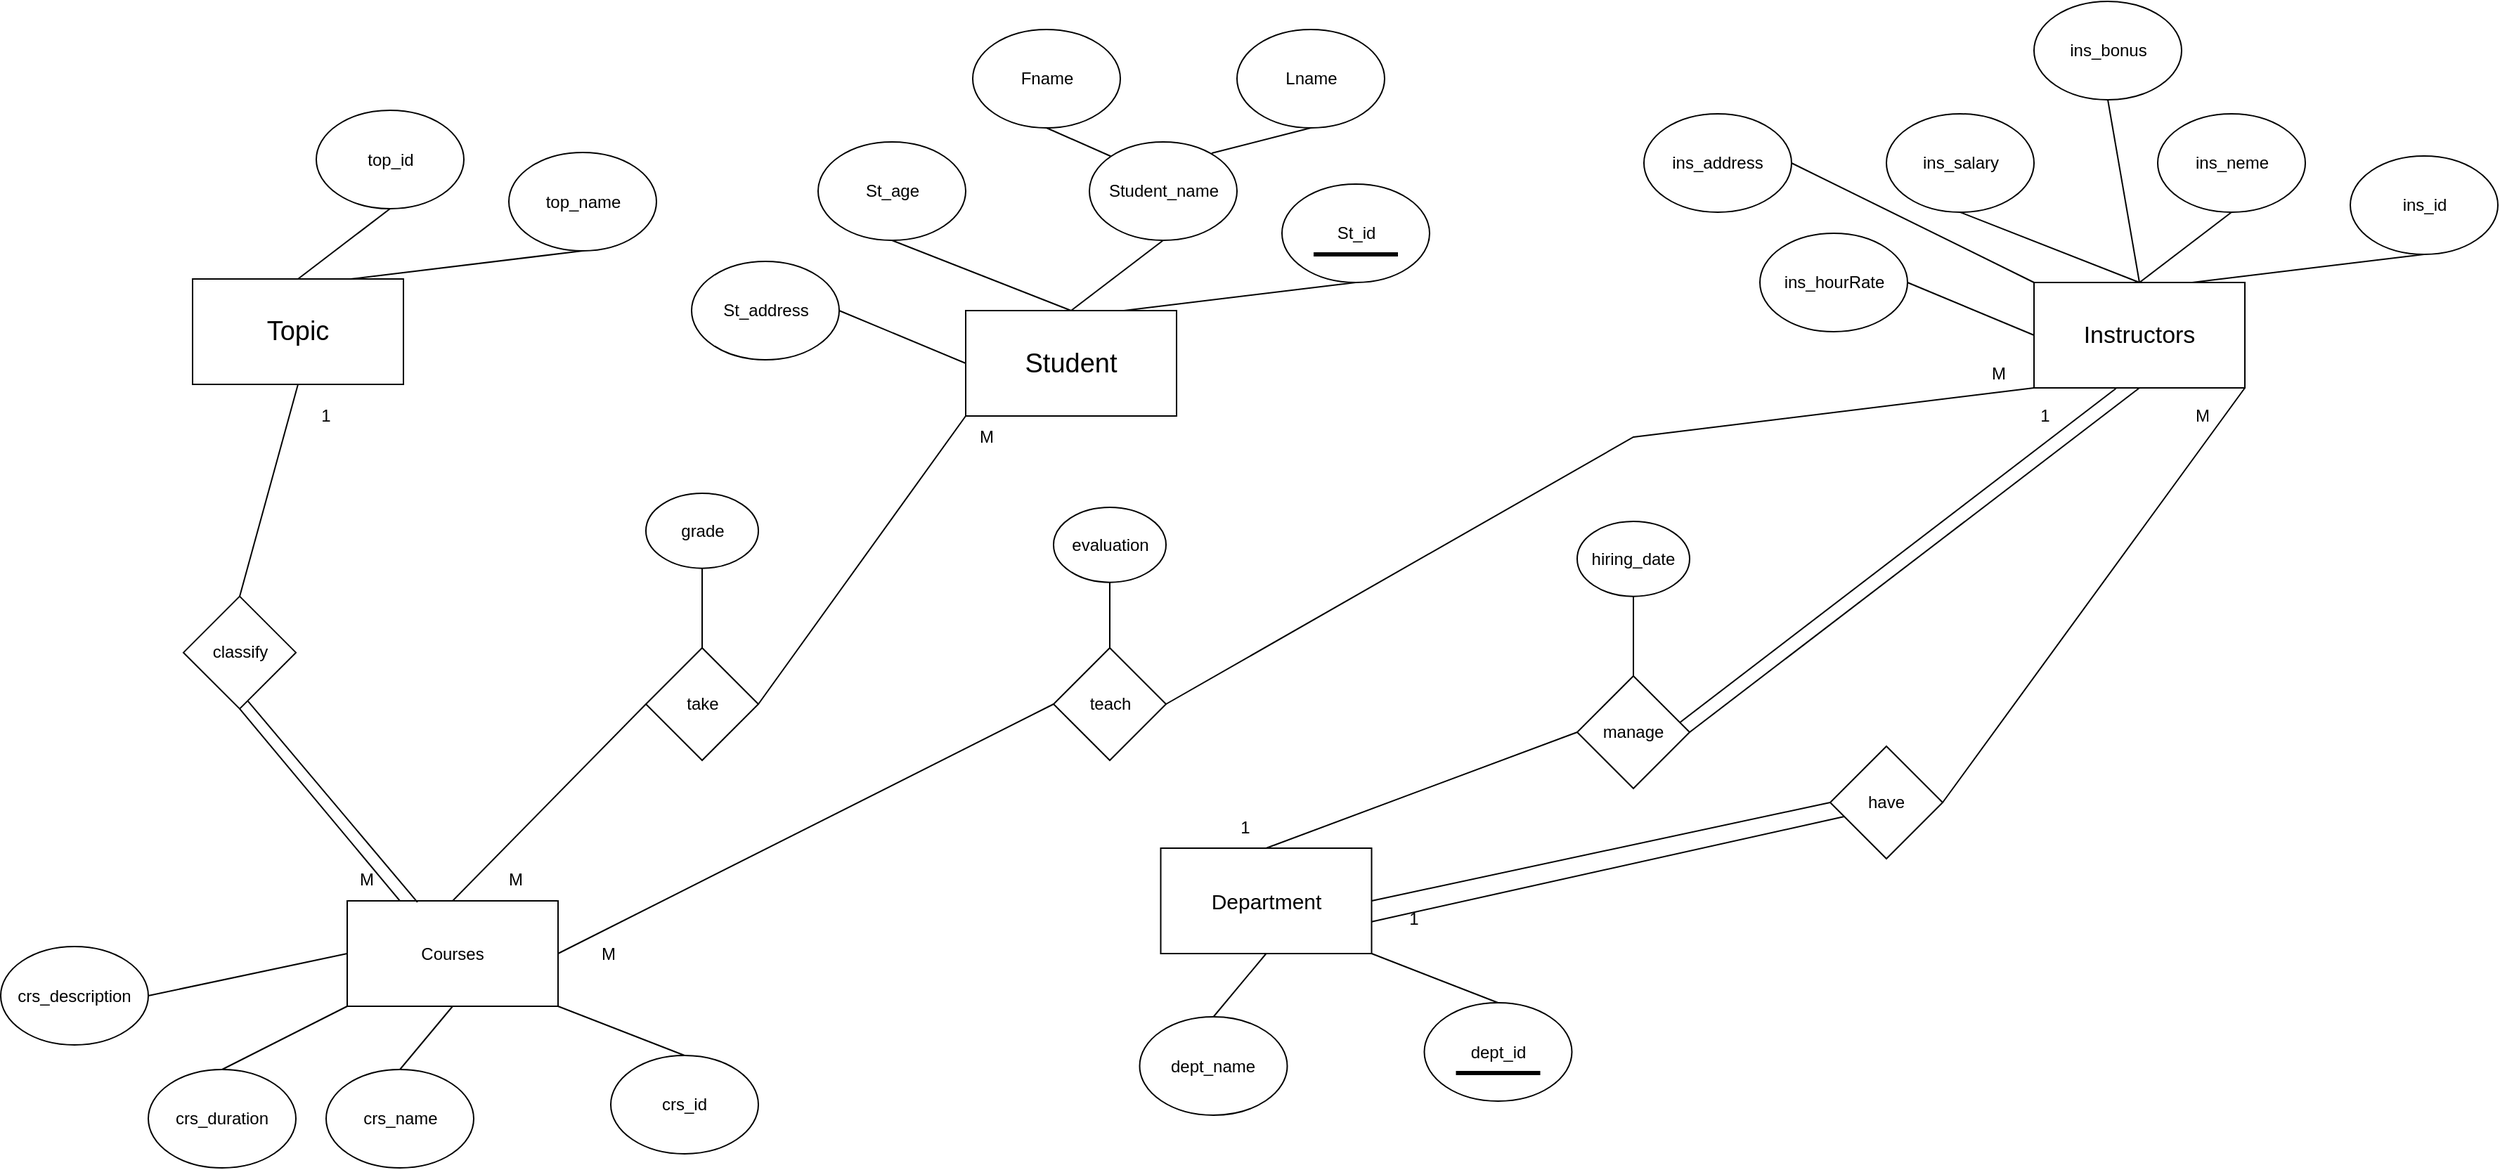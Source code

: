 <mxfile version="24.6.4" type="github">
  <diagram id="R2lEEEUBdFMjLlhIrx00" name="Page-1">
    <mxGraphModel dx="2687" dy="786" grid="1" gridSize="10" guides="1" tooltips="1" connect="1" arrows="1" fold="1" page="1" pageScale="1" pageWidth="850" pageHeight="1100" math="0" shadow="0" extFonts="Permanent Marker^https://fonts.googleapis.com/css?family=Permanent+Marker">
      <root>
        <mxCell id="0" />
        <mxCell id="1" parent="0" />
        <mxCell id="fWSY1Q6uaw1cc-m5c7nQ-1" value="" style="rounded=0;whiteSpace=wrap;html=1;" vertex="1" parent="1">
          <mxGeometry x="300" y="557.5" width="120" height="60" as="geometry" />
        </mxCell>
        <mxCell id="fWSY1Q6uaw1cc-m5c7nQ-2" value="" style="rounded=0;whiteSpace=wrap;html=1;" vertex="1" parent="1">
          <mxGeometry x="285" y="550" width="150" height="75" as="geometry" />
        </mxCell>
        <mxCell id="fWSY1Q6uaw1cc-m5c7nQ-3" value="&lt;font style=&quot;font-size: 19px;&quot;&gt;Student&lt;/font&gt;" style="text;html=1;align=center;verticalAlign=middle;whiteSpace=wrap;rounded=0;strokeWidth=4;" vertex="1" parent="1">
          <mxGeometry x="330" y="572.5" width="60" height="30" as="geometry" />
        </mxCell>
        <mxCell id="fWSY1Q6uaw1cc-m5c7nQ-4" value="" style="ellipse;whiteSpace=wrap;html=1;" vertex="1" parent="1">
          <mxGeometry x="510" y="460" width="105" height="70" as="geometry" />
        </mxCell>
        <mxCell id="fWSY1Q6uaw1cc-m5c7nQ-5" value="St_id" style="text;html=1;align=center;verticalAlign=middle;whiteSpace=wrap;rounded=0;strokeWidth=4;" vertex="1" parent="1">
          <mxGeometry x="532.5" y="480" width="60" height="30" as="geometry" />
        </mxCell>
        <mxCell id="fWSY1Q6uaw1cc-m5c7nQ-6" value="" style="endArrow=none;html=1;rounded=0;entryX=1;entryY=1;entryDx=0;entryDy=0;exitX=0;exitY=1;exitDx=0;exitDy=0;strokeWidth=3;" edge="1" parent="1" source="fWSY1Q6uaw1cc-m5c7nQ-5" target="fWSY1Q6uaw1cc-m5c7nQ-5">
          <mxGeometry width="50" height="50" relative="1" as="geometry">
            <mxPoint x="440" y="610" as="sourcePoint" />
            <mxPoint x="490" y="560" as="targetPoint" />
          </mxGeometry>
        </mxCell>
        <mxCell id="fWSY1Q6uaw1cc-m5c7nQ-10" value="" style="ellipse;whiteSpace=wrap;html=1;" vertex="1" parent="1">
          <mxGeometry x="373" y="430" width="105" height="70" as="geometry" />
        </mxCell>
        <mxCell id="fWSY1Q6uaw1cc-m5c7nQ-11" value="Student_name" style="text;html=1;align=center;verticalAlign=middle;whiteSpace=wrap;rounded=0;strokeWidth=4;" vertex="1" parent="1">
          <mxGeometry x="395.5" y="450" width="60" height="30" as="geometry" />
        </mxCell>
        <mxCell id="fWSY1Q6uaw1cc-m5c7nQ-17" value="" style="ellipse;whiteSpace=wrap;html=1;" vertex="1" parent="1">
          <mxGeometry x="478" y="350" width="105" height="70" as="geometry" />
        </mxCell>
        <mxCell id="fWSY1Q6uaw1cc-m5c7nQ-18" value="Lname" style="text;html=1;align=center;verticalAlign=middle;whiteSpace=wrap;rounded=0;strokeWidth=4;" vertex="1" parent="1">
          <mxGeometry x="500.5" y="370" width="60" height="30" as="geometry" />
        </mxCell>
        <mxCell id="fWSY1Q6uaw1cc-m5c7nQ-19" value="" style="ellipse;whiteSpace=wrap;html=1;" vertex="1" parent="1">
          <mxGeometry x="290" y="350" width="105" height="70" as="geometry" />
        </mxCell>
        <mxCell id="fWSY1Q6uaw1cc-m5c7nQ-20" value="Fname" style="text;html=1;align=center;verticalAlign=middle;whiteSpace=wrap;rounded=0;strokeWidth=4;" vertex="1" parent="1">
          <mxGeometry x="312.5" y="370" width="60" height="30" as="geometry" />
        </mxCell>
        <mxCell id="fWSY1Q6uaw1cc-m5c7nQ-21" value="" style="ellipse;whiteSpace=wrap;html=1;" vertex="1" parent="1">
          <mxGeometry x="180" y="430" width="105" height="70" as="geometry" />
        </mxCell>
        <mxCell id="fWSY1Q6uaw1cc-m5c7nQ-22" value="St_age" style="text;html=1;align=center;verticalAlign=middle;whiteSpace=wrap;rounded=0;strokeWidth=4;" vertex="1" parent="1">
          <mxGeometry x="202.5" y="450" width="60" height="30" as="geometry" />
        </mxCell>
        <mxCell id="fWSY1Q6uaw1cc-m5c7nQ-23" value="" style="ellipse;whiteSpace=wrap;html=1;" vertex="1" parent="1">
          <mxGeometry x="90" y="515" width="105" height="70" as="geometry" />
        </mxCell>
        <mxCell id="fWSY1Q6uaw1cc-m5c7nQ-24" value="St_address" style="text;html=1;align=center;verticalAlign=middle;whiteSpace=wrap;rounded=0;strokeWidth=4;" vertex="1" parent="1">
          <mxGeometry x="112.5" y="535" width="60" height="30" as="geometry" />
        </mxCell>
        <mxCell id="fWSY1Q6uaw1cc-m5c7nQ-25" value="" style="endArrow=none;html=1;rounded=0;entryX=0.5;entryY=1;entryDx=0;entryDy=0;exitX=0.75;exitY=0;exitDx=0;exitDy=0;" edge="1" parent="1" source="fWSY1Q6uaw1cc-m5c7nQ-2" target="fWSY1Q6uaw1cc-m5c7nQ-4">
          <mxGeometry width="50" height="50" relative="1" as="geometry">
            <mxPoint x="440" y="590" as="sourcePoint" />
            <mxPoint x="490" y="540" as="targetPoint" />
          </mxGeometry>
        </mxCell>
        <mxCell id="fWSY1Q6uaw1cc-m5c7nQ-26" value="" style="endArrow=none;html=1;rounded=0;entryX=0.5;entryY=1;entryDx=0;entryDy=0;exitX=0.5;exitY=0;exitDx=0;exitDy=0;" edge="1" parent="1" source="fWSY1Q6uaw1cc-m5c7nQ-2" target="fWSY1Q6uaw1cc-m5c7nQ-10">
          <mxGeometry width="50" height="50" relative="1" as="geometry">
            <mxPoint x="408" y="560" as="sourcePoint" />
            <mxPoint x="573" y="540" as="targetPoint" />
          </mxGeometry>
        </mxCell>
        <mxCell id="fWSY1Q6uaw1cc-m5c7nQ-27" value="" style="endArrow=none;html=1;rounded=0;entryX=0.5;entryY=1;entryDx=0;entryDy=0;exitX=0.5;exitY=0;exitDx=0;exitDy=0;" edge="1" parent="1" source="fWSY1Q6uaw1cc-m5c7nQ-2" target="fWSY1Q6uaw1cc-m5c7nQ-21">
          <mxGeometry width="50" height="50" relative="1" as="geometry">
            <mxPoint x="370" y="560" as="sourcePoint" />
            <mxPoint x="436" y="510" as="targetPoint" />
          </mxGeometry>
        </mxCell>
        <mxCell id="fWSY1Q6uaw1cc-m5c7nQ-28" value="" style="endArrow=none;html=1;rounded=0;entryX=1;entryY=0.5;entryDx=0;entryDy=0;exitX=0;exitY=0.5;exitDx=0;exitDy=0;" edge="1" parent="1" source="fWSY1Q6uaw1cc-m5c7nQ-2" target="fWSY1Q6uaw1cc-m5c7nQ-23">
          <mxGeometry width="50" height="50" relative="1" as="geometry">
            <mxPoint x="360" y="550" as="sourcePoint" />
            <mxPoint x="243" y="510" as="targetPoint" />
          </mxGeometry>
        </mxCell>
        <mxCell id="fWSY1Q6uaw1cc-m5c7nQ-29" value="" style="endArrow=none;html=1;rounded=0;entryX=0.5;entryY=1;entryDx=0;entryDy=0;" edge="1" parent="1" target="fWSY1Q6uaw1cc-m5c7nQ-17">
          <mxGeometry width="50" height="50" relative="1" as="geometry">
            <mxPoint x="460" y="438" as="sourcePoint" />
            <mxPoint x="205" y="560" as="targetPoint" />
          </mxGeometry>
        </mxCell>
        <mxCell id="fWSY1Q6uaw1cc-m5c7nQ-30" value="" style="endArrow=none;html=1;rounded=0;entryX=0.5;entryY=1;entryDx=0;entryDy=0;exitX=0;exitY=0;exitDx=0;exitDy=0;" edge="1" parent="1" source="fWSY1Q6uaw1cc-m5c7nQ-10" target="fWSY1Q6uaw1cc-m5c7nQ-19">
          <mxGeometry width="50" height="50" relative="1" as="geometry">
            <mxPoint x="470" y="448" as="sourcePoint" />
            <mxPoint x="541" y="430" as="targetPoint" />
          </mxGeometry>
        </mxCell>
        <mxCell id="fWSY1Q6uaw1cc-m5c7nQ-31" value="" style="rounded=0;whiteSpace=wrap;html=1;" vertex="1" parent="1">
          <mxGeometry x="438.75" y="940" width="120" height="60" as="geometry" />
        </mxCell>
        <mxCell id="fWSY1Q6uaw1cc-m5c7nQ-32" value="" style="rounded=0;whiteSpace=wrap;html=1;" vertex="1" parent="1">
          <mxGeometry x="423.75" y="932.5" width="150" height="75" as="geometry" />
        </mxCell>
        <mxCell id="fWSY1Q6uaw1cc-m5c7nQ-33" value="&lt;font style=&quot;font-size: 15px;&quot;&gt;Department&lt;/font&gt;" style="text;html=1;align=center;verticalAlign=middle;whiteSpace=wrap;rounded=0;strokeWidth=4;" vertex="1" parent="1">
          <mxGeometry x="468.75" y="955" width="60" height="30" as="geometry" />
        </mxCell>
        <mxCell id="fWSY1Q6uaw1cc-m5c7nQ-46" value="" style="endArrow=none;html=1;rounded=0;entryX=0.5;entryY=0;entryDx=0;entryDy=0;exitX=1;exitY=1;exitDx=0;exitDy=0;" edge="1" parent="1" source="fWSY1Q6uaw1cc-m5c7nQ-32" target="fWSY1Q6uaw1cc-m5c7nQ-52">
          <mxGeometry width="50" height="50" relative="1" as="geometry">
            <mxPoint x="578.75" y="972.5" as="sourcePoint" />
            <mxPoint x="701.25" y="912.5" as="targetPoint" />
          </mxGeometry>
        </mxCell>
        <mxCell id="fWSY1Q6uaw1cc-m5c7nQ-47" value="" style="endArrow=none;html=1;rounded=0;entryX=0.5;entryY=1;entryDx=0;entryDy=0;exitX=0.5;exitY=0;exitDx=0;exitDy=0;" edge="1" parent="1" source="fWSY1Q6uaw1cc-m5c7nQ-55" target="fWSY1Q6uaw1cc-m5c7nQ-32">
          <mxGeometry width="50" height="50" relative="1" as="geometry">
            <mxPoint x="546.75" y="942.5" as="sourcePoint" />
            <mxPoint x="564.25" y="882.5" as="targetPoint" />
          </mxGeometry>
        </mxCell>
        <mxCell id="fWSY1Q6uaw1cc-m5c7nQ-52" value="" style="ellipse;whiteSpace=wrap;html=1;" vertex="1" parent="1">
          <mxGeometry x="611.25" y="1042.5" width="105" height="70" as="geometry" />
        </mxCell>
        <mxCell id="fWSY1Q6uaw1cc-m5c7nQ-53" value="dept_id" style="text;html=1;align=center;verticalAlign=middle;whiteSpace=wrap;rounded=0;strokeWidth=4;" vertex="1" parent="1">
          <mxGeometry x="633.75" y="1062.5" width="60" height="30" as="geometry" />
        </mxCell>
        <mxCell id="fWSY1Q6uaw1cc-m5c7nQ-54" value="" style="endArrow=none;html=1;rounded=0;entryX=1;entryY=1;entryDx=0;entryDy=0;exitX=0;exitY=1;exitDx=0;exitDy=0;strokeWidth=3;" edge="1" parent="1" source="fWSY1Q6uaw1cc-m5c7nQ-53" target="fWSY1Q6uaw1cc-m5c7nQ-53">
          <mxGeometry width="50" height="50" relative="1" as="geometry">
            <mxPoint x="541.25" y="1192.5" as="sourcePoint" />
            <mxPoint x="591.25" y="1142.5" as="targetPoint" />
          </mxGeometry>
        </mxCell>
        <mxCell id="fWSY1Q6uaw1cc-m5c7nQ-55" value="" style="ellipse;whiteSpace=wrap;html=1;" vertex="1" parent="1">
          <mxGeometry x="408.75" y="1052.5" width="105" height="70" as="geometry" />
        </mxCell>
        <mxCell id="fWSY1Q6uaw1cc-m5c7nQ-56" value="dept_name" style="text;html=1;align=center;verticalAlign=middle;whiteSpace=wrap;rounded=0;strokeWidth=4;" vertex="1" parent="1">
          <mxGeometry x="431.25" y="1072.5" width="60" height="30" as="geometry" />
        </mxCell>
        <mxCell id="fWSY1Q6uaw1cc-m5c7nQ-58" value="" style="rounded=0;whiteSpace=wrap;html=1;" vertex="1" parent="1">
          <mxGeometry x="-140" y="977.5" width="120" height="60" as="geometry" />
        </mxCell>
        <mxCell id="fWSY1Q6uaw1cc-m5c7nQ-59" value="" style="rounded=0;whiteSpace=wrap;html=1;" vertex="1" parent="1">
          <mxGeometry x="-155" y="970" width="150" height="75" as="geometry" />
        </mxCell>
        <mxCell id="fWSY1Q6uaw1cc-m5c7nQ-60" value="Courses" style="text;html=1;align=center;verticalAlign=middle;whiteSpace=wrap;rounded=0;strokeWidth=4;" vertex="1" parent="1">
          <mxGeometry x="-110" y="992.5" width="60" height="30" as="geometry" />
        </mxCell>
        <mxCell id="fWSY1Q6uaw1cc-m5c7nQ-61" value="" style="endArrow=none;html=1;rounded=0;entryX=0.5;entryY=0;entryDx=0;entryDy=0;exitX=1;exitY=1;exitDx=0;exitDy=0;" edge="1" parent="1" source="fWSY1Q6uaw1cc-m5c7nQ-59" target="fWSY1Q6uaw1cc-m5c7nQ-63">
          <mxGeometry width="50" height="50" relative="1" as="geometry">
            <mxPoint y="1010" as="sourcePoint" />
            <mxPoint x="122.5" y="950" as="targetPoint" />
          </mxGeometry>
        </mxCell>
        <mxCell id="fWSY1Q6uaw1cc-m5c7nQ-62" value="" style="endArrow=none;html=1;rounded=0;entryX=0.5;entryY=1;entryDx=0;entryDy=0;exitX=0.5;exitY=0;exitDx=0;exitDy=0;" edge="1" parent="1" source="fWSY1Q6uaw1cc-m5c7nQ-66" target="fWSY1Q6uaw1cc-m5c7nQ-59">
          <mxGeometry width="50" height="50" relative="1" as="geometry">
            <mxPoint x="-32" y="980" as="sourcePoint" />
            <mxPoint x="-14.5" y="920" as="targetPoint" />
          </mxGeometry>
        </mxCell>
        <mxCell id="fWSY1Q6uaw1cc-m5c7nQ-63" value="" style="ellipse;whiteSpace=wrap;html=1;" vertex="1" parent="1">
          <mxGeometry x="32.5" y="1080" width="105" height="70" as="geometry" />
        </mxCell>
        <mxCell id="fWSY1Q6uaw1cc-m5c7nQ-64" value="crs_id" style="text;html=1;align=center;verticalAlign=middle;whiteSpace=wrap;rounded=0;strokeWidth=4;" vertex="1" parent="1">
          <mxGeometry x="55" y="1100" width="60" height="30" as="geometry" />
        </mxCell>
        <mxCell id="fWSY1Q6uaw1cc-m5c7nQ-66" value="" style="ellipse;whiteSpace=wrap;html=1;" vertex="1" parent="1">
          <mxGeometry x="-170" y="1090" width="105" height="70" as="geometry" />
        </mxCell>
        <mxCell id="fWSY1Q6uaw1cc-m5c7nQ-67" value="crs_name" style="text;html=1;align=center;verticalAlign=middle;whiteSpace=wrap;rounded=0;strokeWidth=4;" vertex="1" parent="1">
          <mxGeometry x="-147.5" y="1110" width="60" height="30" as="geometry" />
        </mxCell>
        <mxCell id="fWSY1Q6uaw1cc-m5c7nQ-68" value="" style="ellipse;whiteSpace=wrap;html=1;" vertex="1" parent="1">
          <mxGeometry x="-296.5" y="1090" width="105" height="70" as="geometry" />
        </mxCell>
        <mxCell id="fWSY1Q6uaw1cc-m5c7nQ-69" value="crs_duration" style="text;html=1;align=center;verticalAlign=middle;whiteSpace=wrap;rounded=0;strokeWidth=4;" vertex="1" parent="1">
          <mxGeometry x="-274" y="1110" width="60" height="30" as="geometry" />
        </mxCell>
        <mxCell id="fWSY1Q6uaw1cc-m5c7nQ-70" value="" style="ellipse;whiteSpace=wrap;html=1;" vertex="1" parent="1">
          <mxGeometry x="-401.5" y="1002.5" width="105" height="70" as="geometry" />
        </mxCell>
        <mxCell id="fWSY1Q6uaw1cc-m5c7nQ-71" value="crs_description" style="text;html=1;align=center;verticalAlign=middle;whiteSpace=wrap;rounded=0;strokeWidth=4;" vertex="1" parent="1">
          <mxGeometry x="-379" y="1022.5" width="60" height="30" as="geometry" />
        </mxCell>
        <mxCell id="fWSY1Q6uaw1cc-m5c7nQ-72" value="" style="endArrow=none;html=1;rounded=0;entryX=0;entryY=1;entryDx=0;entryDy=0;exitX=0.5;exitY=0;exitDx=0;exitDy=0;" edge="1" parent="1" source="fWSY1Q6uaw1cc-m5c7nQ-68" target="fWSY1Q6uaw1cc-m5c7nQ-59">
          <mxGeometry width="50" height="50" relative="1" as="geometry">
            <mxPoint x="-107" y="1100" as="sourcePoint" />
            <mxPoint x="-70" y="1055" as="targetPoint" />
          </mxGeometry>
        </mxCell>
        <mxCell id="fWSY1Q6uaw1cc-m5c7nQ-73" value="" style="endArrow=none;html=1;rounded=0;entryX=0;entryY=0.5;entryDx=0;entryDy=0;exitX=1;exitY=0.5;exitDx=0;exitDy=0;" edge="1" parent="1" source="fWSY1Q6uaw1cc-m5c7nQ-70" target="fWSY1Q6uaw1cc-m5c7nQ-59">
          <mxGeometry width="50" height="50" relative="1" as="geometry">
            <mxPoint x="-234" y="1100" as="sourcePoint" />
            <mxPoint x="-145" y="1055" as="targetPoint" />
          </mxGeometry>
        </mxCell>
        <mxCell id="fWSY1Q6uaw1cc-m5c7nQ-74" value="take" style="rhombus;whiteSpace=wrap;html=1;" vertex="1" parent="1">
          <mxGeometry x="57.5" y="790" width="80" height="80" as="geometry" />
        </mxCell>
        <mxCell id="fWSY1Q6uaw1cc-m5c7nQ-75" value="" style="endArrow=none;html=1;rounded=0;entryX=0;entryY=1;entryDx=0;entryDy=0;exitX=1;exitY=0.5;exitDx=0;exitDy=0;" edge="1" parent="1" source="fWSY1Q6uaw1cc-m5c7nQ-74" target="fWSY1Q6uaw1cc-m5c7nQ-2">
          <mxGeometry width="50" height="50" relative="1" as="geometry">
            <mxPoint x="-20" y="880" as="sourcePoint" />
            <mxPoint x="121" y="850" as="targetPoint" />
          </mxGeometry>
        </mxCell>
        <mxCell id="fWSY1Q6uaw1cc-m5c7nQ-76" value="" style="endArrow=none;html=1;rounded=0;exitX=0.5;exitY=0;exitDx=0;exitDy=0;entryX=0;entryY=0.5;entryDx=0;entryDy=0;" edge="1" parent="1" source="fWSY1Q6uaw1cc-m5c7nQ-59" target="fWSY1Q6uaw1cc-m5c7nQ-74">
          <mxGeometry width="50" height="50" relative="1" as="geometry">
            <mxPoint x="148" y="840" as="sourcePoint" />
            <mxPoint x="60" y="830" as="targetPoint" />
          </mxGeometry>
        </mxCell>
        <mxCell id="fWSY1Q6uaw1cc-m5c7nQ-77" value="M" style="text;html=1;align=center;verticalAlign=middle;whiteSpace=wrap;rounded=0;" vertex="1" parent="1">
          <mxGeometry x="-65" y="940" width="60" height="30" as="geometry" />
        </mxCell>
        <mxCell id="fWSY1Q6uaw1cc-m5c7nQ-78" value="M" style="text;html=1;align=center;verticalAlign=middle;whiteSpace=wrap;rounded=0;" vertex="1" parent="1">
          <mxGeometry x="270" y="625" width="60" height="30" as="geometry" />
        </mxCell>
        <mxCell id="fWSY1Q6uaw1cc-m5c7nQ-79" value="" style="endArrow=none;html=1;rounded=0;entryX=0.5;entryY=0;entryDx=0;entryDy=0;exitX=0.5;exitY=1;exitDx=0;exitDy=0;" edge="1" parent="1" source="fWSY1Q6uaw1cc-m5c7nQ-80" target="fWSY1Q6uaw1cc-m5c7nQ-74">
          <mxGeometry width="50" height="50" relative="1" as="geometry">
            <mxPoint x="98" y="740" as="sourcePoint" />
            <mxPoint x="-225" y="1068" as="targetPoint" />
          </mxGeometry>
        </mxCell>
        <mxCell id="fWSY1Q6uaw1cc-m5c7nQ-80" value="grade" style="ellipse;whiteSpace=wrap;html=1;" vertex="1" parent="1">
          <mxGeometry x="57.5" y="680" width="80" height="53.33" as="geometry" />
        </mxCell>
        <mxCell id="fWSY1Q6uaw1cc-m5c7nQ-84" value="" style="rounded=0;whiteSpace=wrap;html=1;" vertex="1" parent="1">
          <mxGeometry x="1060" y="537.5" width="120" height="60" as="geometry" />
        </mxCell>
        <mxCell id="fWSY1Q6uaw1cc-m5c7nQ-85" value="" style="rounded=0;whiteSpace=wrap;html=1;" vertex="1" parent="1">
          <mxGeometry x="1045" y="530" width="150" height="75" as="geometry" />
        </mxCell>
        <mxCell id="fWSY1Q6uaw1cc-m5c7nQ-86" value="&lt;font style=&quot;font-size: 17px;&quot;&gt;Instructors&lt;/font&gt;" style="text;html=1;align=center;verticalAlign=middle;whiteSpace=wrap;rounded=0;strokeWidth=4;" vertex="1" parent="1">
          <mxGeometry x="1090" y="552.5" width="60" height="30" as="geometry" />
        </mxCell>
        <mxCell id="fWSY1Q6uaw1cc-m5c7nQ-87" value="" style="ellipse;whiteSpace=wrap;html=1;" vertex="1" parent="1">
          <mxGeometry x="1270" y="440" width="105" height="70" as="geometry" />
        </mxCell>
        <mxCell id="fWSY1Q6uaw1cc-m5c7nQ-88" value="ins_id" style="text;html=1;align=center;verticalAlign=middle;whiteSpace=wrap;rounded=0;strokeWidth=4;" vertex="1" parent="1">
          <mxGeometry x="1292.5" y="460" width="60" height="30" as="geometry" />
        </mxCell>
        <mxCell id="fWSY1Q6uaw1cc-m5c7nQ-90" value="" style="ellipse;whiteSpace=wrap;html=1;" vertex="1" parent="1">
          <mxGeometry x="1133" y="410" width="105" height="70" as="geometry" />
        </mxCell>
        <mxCell id="fWSY1Q6uaw1cc-m5c7nQ-91" value="ins_neme" style="text;html=1;align=center;verticalAlign=middle;whiteSpace=wrap;rounded=0;strokeWidth=4;" vertex="1" parent="1">
          <mxGeometry x="1155.5" y="430" width="60" height="30" as="geometry" />
        </mxCell>
        <mxCell id="fWSY1Q6uaw1cc-m5c7nQ-96" value="" style="ellipse;whiteSpace=wrap;html=1;" vertex="1" parent="1">
          <mxGeometry x="940" y="410" width="105" height="70" as="geometry" />
        </mxCell>
        <mxCell id="fWSY1Q6uaw1cc-m5c7nQ-97" value="ins_salary" style="text;html=1;align=center;verticalAlign=middle;whiteSpace=wrap;rounded=0;strokeWidth=4;" vertex="1" parent="1">
          <mxGeometry x="962.5" y="430" width="60" height="30" as="geometry" />
        </mxCell>
        <mxCell id="fWSY1Q6uaw1cc-m5c7nQ-98" value="" style="ellipse;whiteSpace=wrap;html=1;" vertex="1" parent="1">
          <mxGeometry x="850" y="495" width="105" height="70" as="geometry" />
        </mxCell>
        <mxCell id="fWSY1Q6uaw1cc-m5c7nQ-99" value="ins_hourRate" style="text;html=1;align=center;verticalAlign=middle;whiteSpace=wrap;rounded=0;strokeWidth=4;" vertex="1" parent="1">
          <mxGeometry x="872.5" y="515" width="60" height="30" as="geometry" />
        </mxCell>
        <mxCell id="fWSY1Q6uaw1cc-m5c7nQ-100" value="" style="endArrow=none;html=1;rounded=0;entryX=0.5;entryY=1;entryDx=0;entryDy=0;exitX=0.75;exitY=0;exitDx=0;exitDy=0;" edge="1" parent="1" source="fWSY1Q6uaw1cc-m5c7nQ-85" target="fWSY1Q6uaw1cc-m5c7nQ-87">
          <mxGeometry width="50" height="50" relative="1" as="geometry">
            <mxPoint x="1200" y="570" as="sourcePoint" />
            <mxPoint x="1250" y="520" as="targetPoint" />
          </mxGeometry>
        </mxCell>
        <mxCell id="fWSY1Q6uaw1cc-m5c7nQ-101" value="" style="endArrow=none;html=1;rounded=0;entryX=0.5;entryY=1;entryDx=0;entryDy=0;exitX=0.5;exitY=0;exitDx=0;exitDy=0;" edge="1" parent="1" source="fWSY1Q6uaw1cc-m5c7nQ-85" target="fWSY1Q6uaw1cc-m5c7nQ-90">
          <mxGeometry width="50" height="50" relative="1" as="geometry">
            <mxPoint x="1168" y="540" as="sourcePoint" />
            <mxPoint x="1333" y="520" as="targetPoint" />
          </mxGeometry>
        </mxCell>
        <mxCell id="fWSY1Q6uaw1cc-m5c7nQ-102" value="" style="endArrow=none;html=1;rounded=0;entryX=0.5;entryY=1;entryDx=0;entryDy=0;exitX=0.5;exitY=0;exitDx=0;exitDy=0;" edge="1" parent="1" source="fWSY1Q6uaw1cc-m5c7nQ-85" target="fWSY1Q6uaw1cc-m5c7nQ-96">
          <mxGeometry width="50" height="50" relative="1" as="geometry">
            <mxPoint x="1130" y="540" as="sourcePoint" />
            <mxPoint x="1196" y="490" as="targetPoint" />
          </mxGeometry>
        </mxCell>
        <mxCell id="fWSY1Q6uaw1cc-m5c7nQ-103" value="" style="endArrow=none;html=1;rounded=0;entryX=1;entryY=0.5;entryDx=0;entryDy=0;exitX=0;exitY=0.5;exitDx=0;exitDy=0;" edge="1" parent="1" source="fWSY1Q6uaw1cc-m5c7nQ-85" target="fWSY1Q6uaw1cc-m5c7nQ-98">
          <mxGeometry width="50" height="50" relative="1" as="geometry">
            <mxPoint x="1120" y="530" as="sourcePoint" />
            <mxPoint x="1003" y="490" as="targetPoint" />
          </mxGeometry>
        </mxCell>
        <mxCell id="fWSY1Q6uaw1cc-m5c7nQ-107" value="" style="ellipse;whiteSpace=wrap;html=1;" vertex="1" parent="1">
          <mxGeometry x="1045" y="330" width="105" height="70" as="geometry" />
        </mxCell>
        <mxCell id="fWSY1Q6uaw1cc-m5c7nQ-108" value="ins_bonus" style="text;html=1;align=center;verticalAlign=middle;whiteSpace=wrap;rounded=0;strokeWidth=4;" vertex="1" parent="1">
          <mxGeometry x="1067.5" y="350" width="60" height="30" as="geometry" />
        </mxCell>
        <mxCell id="fWSY1Q6uaw1cc-m5c7nQ-109" value="" style="ellipse;whiteSpace=wrap;html=1;" vertex="1" parent="1">
          <mxGeometry x="767.5" y="410" width="105" height="70" as="geometry" />
        </mxCell>
        <mxCell id="fWSY1Q6uaw1cc-m5c7nQ-110" value="ins_address" style="text;html=1;align=center;verticalAlign=middle;whiteSpace=wrap;rounded=0;strokeWidth=4;" vertex="1" parent="1">
          <mxGeometry x="790" y="430" width="60" height="30" as="geometry" />
        </mxCell>
        <mxCell id="fWSY1Q6uaw1cc-m5c7nQ-111" value="" style="endArrow=none;html=1;rounded=0;entryX=0.5;entryY=1;entryDx=0;entryDy=0;exitX=0.5;exitY=0;exitDx=0;exitDy=0;" edge="1" parent="1" source="fWSY1Q6uaw1cc-m5c7nQ-85" target="fWSY1Q6uaw1cc-m5c7nQ-107">
          <mxGeometry width="50" height="50" relative="1" as="geometry">
            <mxPoint x="1130" y="540" as="sourcePoint" />
            <mxPoint x="1003" y="490" as="targetPoint" />
          </mxGeometry>
        </mxCell>
        <mxCell id="fWSY1Q6uaw1cc-m5c7nQ-112" value="" style="endArrow=none;html=1;rounded=0;entryX=1;entryY=0.5;entryDx=0;entryDy=0;exitX=0;exitY=0;exitDx=0;exitDy=0;" edge="1" parent="1" source="fWSY1Q6uaw1cc-m5c7nQ-85" target="fWSY1Q6uaw1cc-m5c7nQ-109">
          <mxGeometry width="50" height="50" relative="1" as="geometry">
            <mxPoint x="1020" y="520" as="sourcePoint" />
            <mxPoint x="1108" y="410" as="targetPoint" />
          </mxGeometry>
        </mxCell>
        <mxCell id="fWSY1Q6uaw1cc-m5c7nQ-113" value="manage" style="rhombus;whiteSpace=wrap;html=1;" vertex="1" parent="1">
          <mxGeometry x="720" y="810" width="80" height="80" as="geometry" />
        </mxCell>
        <mxCell id="fWSY1Q6uaw1cc-m5c7nQ-114" value="" style="endArrow=none;html=1;rounded=0;entryX=0;entryY=0.5;entryDx=0;entryDy=0;exitX=0.5;exitY=0;exitDx=0;exitDy=0;" edge="1" parent="1" source="fWSY1Q6uaw1cc-m5c7nQ-32" target="fWSY1Q6uaw1cc-m5c7nQ-113">
          <mxGeometry width="50" height="50" relative="1" as="geometry">
            <mxPoint x="370" y="1160" as="sourcePoint" />
            <mxPoint x="408" y="1115" as="targetPoint" />
          </mxGeometry>
        </mxCell>
        <mxCell id="fWSY1Q6uaw1cc-m5c7nQ-119" value="" style="endArrow=none;html=1;rounded=0;entryX=0.5;entryY=1;entryDx=0;entryDy=0;exitX=1;exitY=0.5;exitDx=0;exitDy=0;" edge="1" parent="1" source="fWSY1Q6uaw1cc-m5c7nQ-113" target="fWSY1Q6uaw1cc-m5c7nQ-85">
          <mxGeometry width="50" height="50" relative="1" as="geometry">
            <mxPoint x="408" y="1040" as="sourcePoint" />
            <mxPoint x="730" y="860" as="targetPoint" />
          </mxGeometry>
        </mxCell>
        <mxCell id="fWSY1Q6uaw1cc-m5c7nQ-120" value="" style="endArrow=none;html=1;rounded=0;entryX=0.389;entryY=1.005;entryDx=0;entryDy=0;exitX=0.915;exitY=0.412;exitDx=0;exitDy=0;exitPerimeter=0;entryPerimeter=0;" edge="1" parent="1" source="fWSY1Q6uaw1cc-m5c7nQ-113" target="fWSY1Q6uaw1cc-m5c7nQ-85">
          <mxGeometry width="50" height="50" relative="1" as="geometry">
            <mxPoint x="790" y="845" as="sourcePoint" />
            <mxPoint x="1110" y="600" as="targetPoint" />
          </mxGeometry>
        </mxCell>
        <mxCell id="fWSY1Q6uaw1cc-m5c7nQ-121" value="hiring_date" style="ellipse;whiteSpace=wrap;html=1;" vertex="1" parent="1">
          <mxGeometry x="720" y="700" width="80" height="53.33" as="geometry" />
        </mxCell>
        <mxCell id="fWSY1Q6uaw1cc-m5c7nQ-122" value="" style="endArrow=none;html=1;rounded=0;entryX=0.5;entryY=1;entryDx=0;entryDy=0;" edge="1" parent="1" source="fWSY1Q6uaw1cc-m5c7nQ-113" target="fWSY1Q6uaw1cc-m5c7nQ-121">
          <mxGeometry width="50" height="50" relative="1" as="geometry">
            <mxPoint x="408" y="1040" as="sourcePoint" />
            <mxPoint x="730" y="860" as="targetPoint" />
          </mxGeometry>
        </mxCell>
        <mxCell id="fWSY1Q6uaw1cc-m5c7nQ-123" value="teach" style="rhombus;whiteSpace=wrap;html=1;" vertex="1" parent="1">
          <mxGeometry x="347.5" y="790" width="80" height="80" as="geometry" />
        </mxCell>
        <mxCell id="fWSY1Q6uaw1cc-m5c7nQ-124" value="" style="endArrow=none;html=1;rounded=0;entryX=0;entryY=0.5;entryDx=0;entryDy=0;exitX=1;exitY=0.5;exitDx=0;exitDy=0;" edge="1" parent="1" source="fWSY1Q6uaw1cc-m5c7nQ-59" target="fWSY1Q6uaw1cc-m5c7nQ-123">
          <mxGeometry width="50" height="50" relative="1" as="geometry">
            <mxPoint x="408" y="1040" as="sourcePoint" />
            <mxPoint x="730" y="860" as="targetPoint" />
          </mxGeometry>
        </mxCell>
        <mxCell id="fWSY1Q6uaw1cc-m5c7nQ-125" value="" style="endArrow=none;html=1;rounded=0;entryX=0;entryY=1;entryDx=0;entryDy=0;exitX=1;exitY=0.5;exitDx=0;exitDy=0;" edge="1" parent="1" source="fWSY1Q6uaw1cc-m5c7nQ-123" target="fWSY1Q6uaw1cc-m5c7nQ-85">
          <mxGeometry width="50" height="50" relative="1" as="geometry">
            <mxPoint x="-75" y="1068" as="sourcePoint" />
            <mxPoint x="358" y="840" as="targetPoint" />
            <Array as="points">
              <mxPoint x="760" y="640" />
            </Array>
          </mxGeometry>
        </mxCell>
        <mxCell id="fWSY1Q6uaw1cc-m5c7nQ-126" value="evaluation" style="ellipse;whiteSpace=wrap;html=1;" vertex="1" parent="1">
          <mxGeometry x="347.5" y="690" width="80" height="53.33" as="geometry" />
        </mxCell>
        <mxCell id="fWSY1Q6uaw1cc-m5c7nQ-127" value="" style="endArrow=none;html=1;rounded=0;entryX=0.5;entryY=1;entryDx=0;entryDy=0;exitX=0.5;exitY=0;exitDx=0;exitDy=0;" edge="1" parent="1" source="fWSY1Q6uaw1cc-m5c7nQ-123" target="fWSY1Q6uaw1cc-m5c7nQ-126">
          <mxGeometry width="50" height="50" relative="1" as="geometry">
            <mxPoint x="390" y="800" as="sourcePoint" />
            <mxPoint x="408" y="1115" as="targetPoint" />
          </mxGeometry>
        </mxCell>
        <mxCell id="fWSY1Q6uaw1cc-m5c7nQ-128" value="" style="rounded=0;whiteSpace=wrap;html=1;" vertex="1" parent="1">
          <mxGeometry x="-250" y="535" width="120" height="60" as="geometry" />
        </mxCell>
        <mxCell id="fWSY1Q6uaw1cc-m5c7nQ-129" value="" style="rounded=0;whiteSpace=wrap;html=1;" vertex="1" parent="1">
          <mxGeometry x="-265" y="527.5" width="150" height="75" as="geometry" />
        </mxCell>
        <mxCell id="fWSY1Q6uaw1cc-m5c7nQ-130" value="&lt;font style=&quot;font-size: 19px;&quot;&gt;Topic&lt;/font&gt;" style="text;html=1;align=center;verticalAlign=middle;whiteSpace=wrap;rounded=0;strokeWidth=4;" vertex="1" parent="1">
          <mxGeometry x="-220" y="550" width="60" height="30" as="geometry" />
        </mxCell>
        <mxCell id="fWSY1Q6uaw1cc-m5c7nQ-131" value="" style="ellipse;whiteSpace=wrap;html=1;" vertex="1" parent="1">
          <mxGeometry x="-40" y="437.5" width="105" height="70" as="geometry" />
        </mxCell>
        <mxCell id="fWSY1Q6uaw1cc-m5c7nQ-132" value="top_name" style="text;html=1;align=center;verticalAlign=middle;whiteSpace=wrap;rounded=0;strokeWidth=4;" vertex="1" parent="1">
          <mxGeometry x="-17.5" y="457.5" width="60" height="30" as="geometry" />
        </mxCell>
        <mxCell id="fWSY1Q6uaw1cc-m5c7nQ-134" value="" style="ellipse;whiteSpace=wrap;html=1;" vertex="1" parent="1">
          <mxGeometry x="-177" y="407.5" width="105" height="70" as="geometry" />
        </mxCell>
        <mxCell id="fWSY1Q6uaw1cc-m5c7nQ-135" value="top_id" style="text;html=1;align=center;verticalAlign=middle;whiteSpace=wrap;rounded=0;strokeWidth=4;" vertex="1" parent="1">
          <mxGeometry x="-154.5" y="427.5" width="60" height="30" as="geometry" />
        </mxCell>
        <mxCell id="fWSY1Q6uaw1cc-m5c7nQ-144" value="" style="endArrow=none;html=1;rounded=0;entryX=0.5;entryY=1;entryDx=0;entryDy=0;exitX=0.75;exitY=0;exitDx=0;exitDy=0;" edge="1" parent="1" source="fWSY1Q6uaw1cc-m5c7nQ-129" target="fWSY1Q6uaw1cc-m5c7nQ-131">
          <mxGeometry width="50" height="50" relative="1" as="geometry">
            <mxPoint x="-110" y="567.5" as="sourcePoint" />
            <mxPoint x="-60" y="517.5" as="targetPoint" />
          </mxGeometry>
        </mxCell>
        <mxCell id="fWSY1Q6uaw1cc-m5c7nQ-145" value="" style="endArrow=none;html=1;rounded=0;entryX=0.5;entryY=1;entryDx=0;entryDy=0;exitX=0.5;exitY=0;exitDx=0;exitDy=0;" edge="1" parent="1" source="fWSY1Q6uaw1cc-m5c7nQ-129" target="fWSY1Q6uaw1cc-m5c7nQ-134">
          <mxGeometry width="50" height="50" relative="1" as="geometry">
            <mxPoint x="-142" y="537.5" as="sourcePoint" />
            <mxPoint x="23" y="517.5" as="targetPoint" />
          </mxGeometry>
        </mxCell>
        <mxCell id="fWSY1Q6uaw1cc-m5c7nQ-151" value="M" style="text;html=1;align=center;verticalAlign=middle;whiteSpace=wrap;rounded=0;" vertex="1" parent="1">
          <mxGeometry x="990" y="580" width="60" height="30" as="geometry" />
        </mxCell>
        <mxCell id="fWSY1Q6uaw1cc-m5c7nQ-154" value="M" style="text;html=1;align=center;verticalAlign=middle;whiteSpace=wrap;rounded=0;" vertex="1" parent="1">
          <mxGeometry x="0.5" y="992.5" width="60" height="30" as="geometry" />
        </mxCell>
        <mxCell id="fWSY1Q6uaw1cc-m5c7nQ-155" value="1" style="text;html=1;align=center;verticalAlign=middle;whiteSpace=wrap;rounded=0;" vertex="1" parent="1">
          <mxGeometry x="1022.5" y="610" width="60" height="30" as="geometry" />
        </mxCell>
        <mxCell id="fWSY1Q6uaw1cc-m5c7nQ-156" value="1" style="text;html=1;align=center;verticalAlign=middle;whiteSpace=wrap;rounded=0;" vertex="1" parent="1">
          <mxGeometry x="453.75" y="902.5" width="60" height="30" as="geometry" />
        </mxCell>
        <mxCell id="fWSY1Q6uaw1cc-m5c7nQ-157" value="classify" style="rhombus;whiteSpace=wrap;html=1;" vertex="1" parent="1">
          <mxGeometry x="-271.5" y="753.33" width="80" height="80" as="geometry" />
        </mxCell>
        <mxCell id="fWSY1Q6uaw1cc-m5c7nQ-158" value="" style="endArrow=none;html=1;rounded=0;exitX=0.25;exitY=0;exitDx=0;exitDy=0;entryX=0.5;entryY=1;entryDx=0;entryDy=0;" edge="1" parent="1" source="fWSY1Q6uaw1cc-m5c7nQ-59" target="fWSY1Q6uaw1cc-m5c7nQ-157">
          <mxGeometry width="50" height="50" relative="1" as="geometry">
            <mxPoint x="-150" y="1030" as="sourcePoint" />
            <mxPoint x="68" y="840" as="targetPoint" />
          </mxGeometry>
        </mxCell>
        <mxCell id="fWSY1Q6uaw1cc-m5c7nQ-159" value="" style="endArrow=none;html=1;rounded=0;exitX=0.5;exitY=0;exitDx=0;exitDy=0;entryX=0.5;entryY=1;entryDx=0;entryDy=0;" edge="1" parent="1" source="fWSY1Q6uaw1cc-m5c7nQ-157" target="fWSY1Q6uaw1cc-m5c7nQ-129">
          <mxGeometry width="50" height="50" relative="1" as="geometry">
            <mxPoint x="-187" y="1030" as="sourcePoint" />
            <mxPoint x="-221" y="843" as="targetPoint" />
          </mxGeometry>
        </mxCell>
        <mxCell id="fWSY1Q6uaw1cc-m5c7nQ-160" value="1" style="text;html=1;align=center;verticalAlign=middle;whiteSpace=wrap;rounded=0;" vertex="1" parent="1">
          <mxGeometry x="-200" y="610" width="60" height="30" as="geometry" />
        </mxCell>
        <mxCell id="fWSY1Q6uaw1cc-m5c7nQ-161" value="M" style="text;html=1;align=center;verticalAlign=middle;whiteSpace=wrap;rounded=0;" vertex="1" parent="1">
          <mxGeometry x="-171.5" y="940" width="60" height="30" as="geometry" />
        </mxCell>
        <mxCell id="fWSY1Q6uaw1cc-m5c7nQ-162" value="have" style="rhombus;whiteSpace=wrap;html=1;" vertex="1" parent="1">
          <mxGeometry x="900" y="860" width="80" height="80" as="geometry" />
        </mxCell>
        <mxCell id="fWSY1Q6uaw1cc-m5c7nQ-163" value="" style="endArrow=none;html=1;rounded=0;entryX=0;entryY=0.5;entryDx=0;entryDy=0;exitX=1;exitY=0.5;exitDx=0;exitDy=0;" edge="1" parent="1" source="fWSY1Q6uaw1cc-m5c7nQ-32" target="fWSY1Q6uaw1cc-m5c7nQ-162">
          <mxGeometry width="50" height="50" relative="1" as="geometry">
            <mxPoint x="408" y="1040" as="sourcePoint" />
            <mxPoint x="730" y="860" as="targetPoint" />
          </mxGeometry>
        </mxCell>
        <mxCell id="fWSY1Q6uaw1cc-m5c7nQ-164" value="1" style="text;html=1;align=center;verticalAlign=middle;whiteSpace=wrap;rounded=0;" vertex="1" parent="1">
          <mxGeometry x="573.75" y="967.5" width="60" height="30" as="geometry" />
        </mxCell>
        <mxCell id="fWSY1Q6uaw1cc-m5c7nQ-165" value="" style="endArrow=none;html=1;rounded=0;entryX=1;entryY=1;entryDx=0;entryDy=0;exitX=1;exitY=0.5;exitDx=0;exitDy=0;" edge="1" parent="1" source="fWSY1Q6uaw1cc-m5c7nQ-162" target="fWSY1Q6uaw1cc-m5c7nQ-85">
          <mxGeometry width="50" height="50" relative="1" as="geometry">
            <mxPoint x="483" y="1078" as="sourcePoint" />
            <mxPoint x="910" y="910" as="targetPoint" />
          </mxGeometry>
        </mxCell>
        <mxCell id="fWSY1Q6uaw1cc-m5c7nQ-168" value="M" style="text;html=1;align=center;verticalAlign=middle;whiteSpace=wrap;rounded=0;" vertex="1" parent="1">
          <mxGeometry x="1135" y="610" width="60" height="30" as="geometry" />
        </mxCell>
        <mxCell id="fWSY1Q6uaw1cc-m5c7nQ-169" value="" style="endArrow=none;html=1;rounded=0;entryX=0;entryY=0.5;entryDx=0;entryDy=0;exitX=-0.001;exitY=0.578;exitDx=0;exitDy=0;exitPerimeter=0;" edge="1" parent="1" source="fWSY1Q6uaw1cc-m5c7nQ-164">
          <mxGeometry width="50" height="50" relative="1" as="geometry">
            <mxPoint x="483" y="1078" as="sourcePoint" />
            <mxPoint x="910" y="910" as="targetPoint" />
          </mxGeometry>
        </mxCell>
        <mxCell id="fWSY1Q6uaw1cc-m5c7nQ-170" value="" style="endArrow=none;html=1;rounded=0;exitX=0.333;exitY=0.012;exitDx=0;exitDy=0;entryX=0.574;entryY=0.932;entryDx=0;entryDy=0;entryPerimeter=0;exitPerimeter=0;" edge="1" parent="1" source="fWSY1Q6uaw1cc-m5c7nQ-59" target="fWSY1Q6uaw1cc-m5c7nQ-157">
          <mxGeometry width="50" height="50" relative="1" as="geometry">
            <mxPoint x="-190" y="1020" as="sourcePoint" />
            <mxPoint x="-224" y="833" as="targetPoint" />
          </mxGeometry>
        </mxCell>
      </root>
    </mxGraphModel>
  </diagram>
</mxfile>
